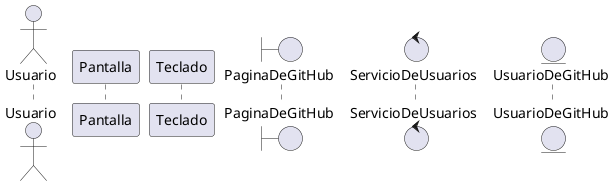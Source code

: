 @startuml "Iniciar sesion"
actor Usuario
participant Pantalla
participant Teclado
boundary PaginaDeGitHub
control ServicioDeUsuarios
entity UsuarioDeGitHub

@enduml
